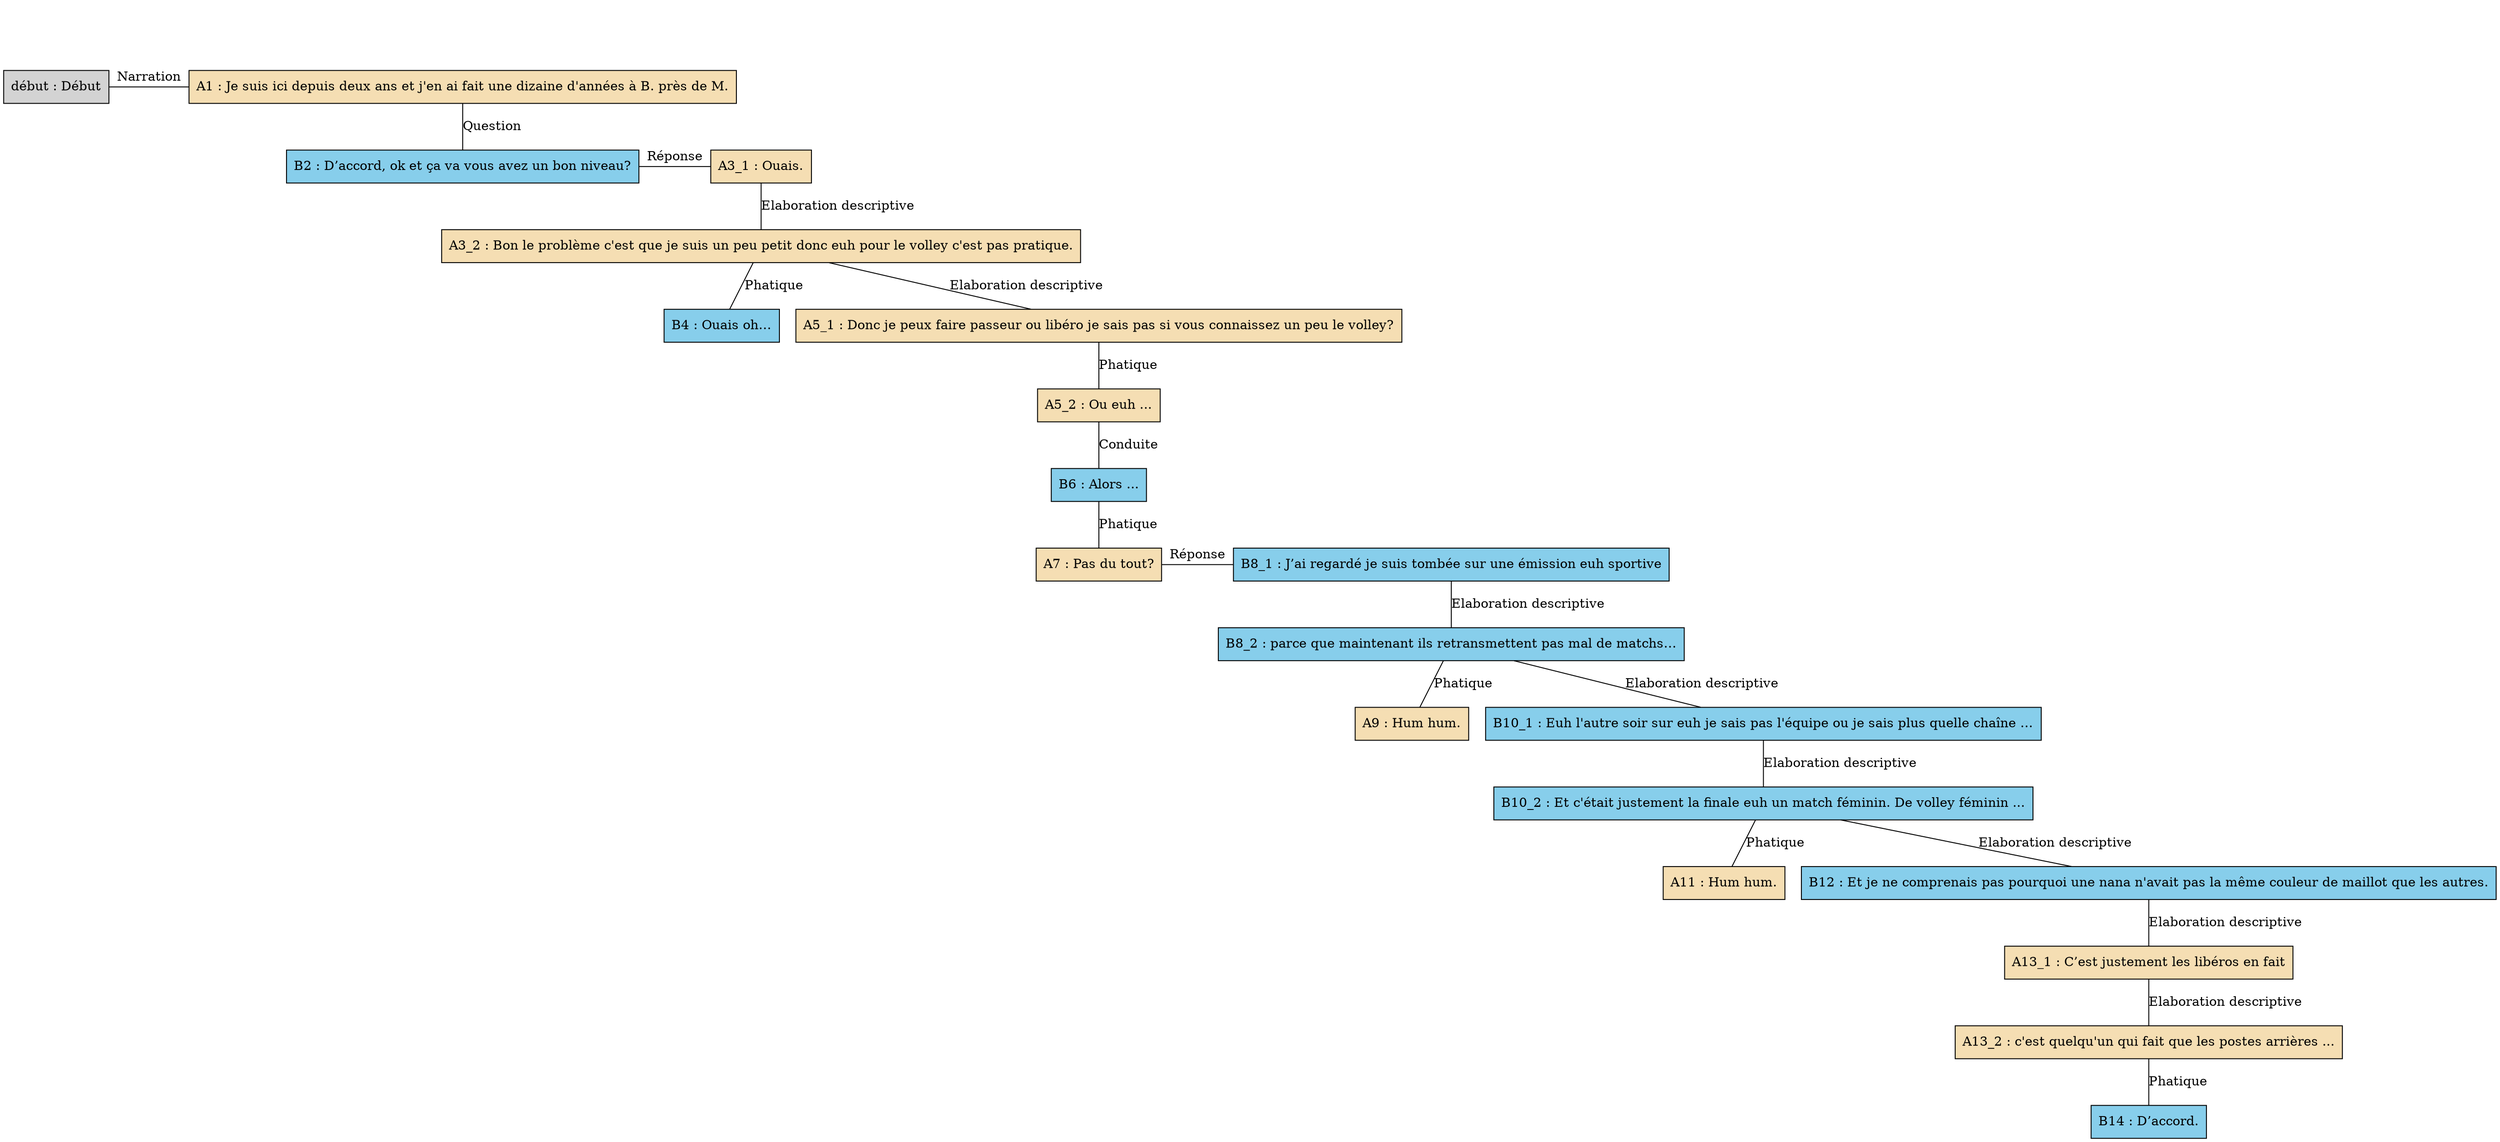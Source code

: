 digraph "Volley_-_E01" {
	node [shape=box style=filled]
	newrank=true
	zero [style=invis]
	"début" [label="début : Début"]
	A1 [label="A1 : Je suis ici depuis deux ans et j'en ai fait une dizaine d'années à B. près de M." fillcolor=wheat]
	B2 [label="B2 : D’accord, ok et ça va vous avez un bon niveau?" fillcolor=skyblue]
	A3_1 [label="A3_1 : Ouais." fillcolor=wheat]
	A3_2 [label="A3_2 : Bon le problème c'est que je suis un peu petit donc euh pour le volley c'est pas pratique." fillcolor=wheat]
	B4 [label="B4 : Ouais oh…" fillcolor=skyblue]
	A5_1 [label="A5_1 : Donc je peux faire passeur ou libéro je sais pas si vous connaissez un peu le volley?" fillcolor=wheat]
	A5_2 [label="A5_2 : Ou euh ..." fillcolor=wheat]
	B6 [label="B6 : Alors ..." fillcolor=skyblue]
	A7 [label="A7 : Pas du tout?" fillcolor=wheat]
	B8_1 [label="B8_1 : J’ai regardé je suis tombée sur une émission euh sportive" fillcolor=skyblue]
	B8_2 [label="B8_2 : parce que maintenant ils retransmettent pas mal de matchs…" fillcolor=skyblue]
	A9 [label="A9 : Hum hum." fillcolor=wheat]
	B10_1 [label="B10_1 : Euh l'autre soir sur euh je sais pas l'équipe ou je sais plus quelle chaîne …" fillcolor=skyblue]
	B10_2 [label="B10_2 : Et c'était justement la finale euh un match féminin. De volley féminin ..." fillcolor=skyblue]
	A11 [label="A11 : Hum hum." fillcolor=wheat]
	B12 [label="B12 : Et je ne comprenais pas pourquoi une nana n'avait pas la même couleur de maillot que les autres." fillcolor=skyblue]
	A13_1 [label="A13_1 : C’est justement les libéros en fait" fillcolor=wheat]
	A13_2 [label="A13_2 : c'est quelqu'un qui fait que les postes arrières ..." fillcolor=wheat]
	B14 [label="B14 : D’accord." fillcolor=skyblue]
	zero -> "début" [label="" style=invis]
	zero -> A1 [style=invis weight=1]
	"début" -> A1 [label=Narration constraint=false dir=none]
	A1 -> B2 [label=Question dir=none weight=2]
	A1 -> A3_1 [style=invis weight=1]
	B2 -> A3_1 [label="Réponse" constraint=false dir=none]
	A3_1 -> A3_2 [label="Elaboration descriptive" dir=none weight=2]
	A3_2 -> B4 [label=Phatique dir=none weight=2]
	A3_2 -> A5_1 [label="Elaboration descriptive" dir=none weight=2]
	A5_2 -> B6 [label=Conduite dir=none weight=2]
	A5_1 -> A5_2 [label=Phatique dir=none weight=2]
	B6 -> A7 [label=Phatique dir=none weight=2]
	B6 -> B8_1 [style=invis weight=1]
	A7 -> B8_1 [label="Réponse" constraint=false dir=none]
	B8_1 -> B8_2 [label="Elaboration descriptive" dir=none weight=2]
	B8_2 -> A9 [label=Phatique dir=none weight=2]
	B8_2 -> B10_1 [label="Elaboration descriptive" dir=none weight=2]
	B10_1 -> B10_2 [label="Elaboration descriptive" dir=none weight=2]
	B10_2 -> A11 [label=Phatique dir=none weight=2]
	B10_2 -> B12 [label="Elaboration descriptive" dir=none weight=2]
	B12 -> A13_1 [label="Elaboration descriptive" dir=none weight=2]
	A13_1 -> A13_2 [label="Elaboration descriptive" dir=none weight=2]
	A13_2 -> B14 [label=Phatique dir=none weight=2]
}
